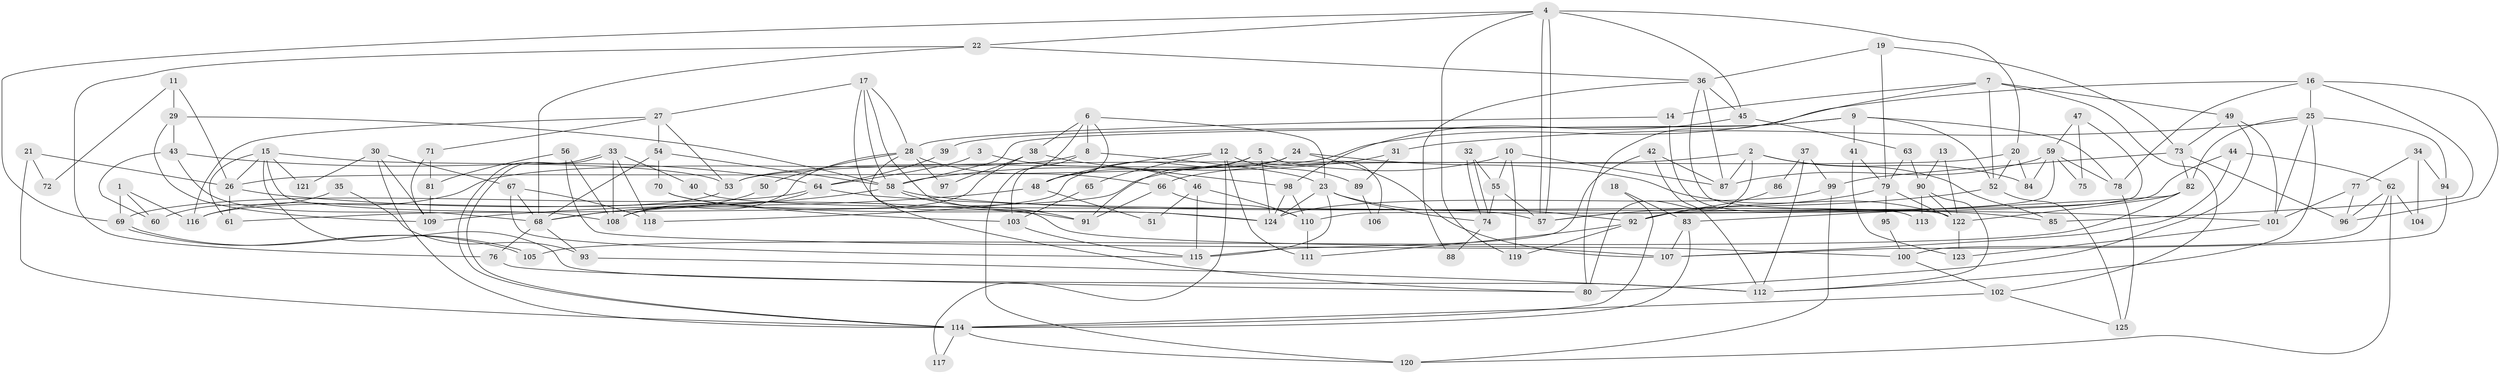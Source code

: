 // coarse degree distribution, {5: 0.1891891891891892, 6: 0.13513513513513514, 2: 0.16216216216216217, 4: 0.13513513513513514, 3: 0.21621621621621623, 12: 0.05405405405405406, 7: 0.02702702702702703, 11: 0.05405405405405406, 18: 0.02702702702702703}
// Generated by graph-tools (version 1.1) at 2025/52/03/04/25 21:52:43]
// undirected, 125 vertices, 250 edges
graph export_dot {
graph [start="1"]
  node [color=gray90,style=filled];
  1;
  2;
  3;
  4;
  5;
  6;
  7;
  8;
  9;
  10;
  11;
  12;
  13;
  14;
  15;
  16;
  17;
  18;
  19;
  20;
  21;
  22;
  23;
  24;
  25;
  26;
  27;
  28;
  29;
  30;
  31;
  32;
  33;
  34;
  35;
  36;
  37;
  38;
  39;
  40;
  41;
  42;
  43;
  44;
  45;
  46;
  47;
  48;
  49;
  50;
  51;
  52;
  53;
  54;
  55;
  56;
  57;
  58;
  59;
  60;
  61;
  62;
  63;
  64;
  65;
  66;
  67;
  68;
  69;
  70;
  71;
  72;
  73;
  74;
  75;
  76;
  77;
  78;
  79;
  80;
  81;
  82;
  83;
  84;
  85;
  86;
  87;
  88;
  89;
  90;
  91;
  92;
  93;
  94;
  95;
  96;
  97;
  98;
  99;
  100;
  101;
  102;
  103;
  104;
  105;
  106;
  107;
  108;
  109;
  110;
  111;
  112;
  113;
  114;
  115;
  116;
  117;
  118;
  119;
  120;
  121;
  122;
  123;
  124;
  125;
  1 -- 69;
  1 -- 116;
  1 -- 60;
  2 -- 85;
  2 -- 80;
  2 -- 66;
  2 -- 84;
  2 -- 87;
  3 -- 46;
  3 -- 64;
  4 -- 57;
  4 -- 57;
  4 -- 22;
  4 -- 20;
  4 -- 45;
  4 -- 69;
  4 -- 119;
  5 -- 124;
  5 -- 91;
  5 -- 48;
  5 -- 106;
  6 -- 8;
  6 -- 23;
  6 -- 38;
  6 -- 48;
  6 -- 120;
  7 -- 102;
  7 -- 49;
  7 -- 14;
  7 -- 52;
  7 -- 80;
  8 -- 23;
  8 -- 103;
  8 -- 116;
  9 -- 52;
  9 -- 58;
  9 -- 39;
  9 -- 41;
  9 -- 78;
  10 -- 55;
  10 -- 87;
  10 -- 61;
  10 -- 119;
  11 -- 26;
  11 -- 29;
  11 -- 72;
  12 -- 48;
  12 -- 111;
  12 -- 65;
  12 -- 89;
  12 -- 117;
  13 -- 90;
  13 -- 122;
  14 -- 28;
  14 -- 113;
  15 -- 112;
  15 -- 108;
  15 -- 26;
  15 -- 53;
  15 -- 61;
  15 -- 121;
  16 -- 53;
  16 -- 25;
  16 -- 78;
  16 -- 85;
  16 -- 96;
  17 -- 124;
  17 -- 58;
  17 -- 27;
  17 -- 28;
  17 -- 100;
  18 -- 83;
  18 -- 114;
  19 -- 79;
  19 -- 36;
  19 -- 73;
  20 -- 53;
  20 -- 52;
  20 -- 84;
  21 -- 26;
  21 -- 114;
  21 -- 72;
  22 -- 76;
  22 -- 68;
  22 -- 36;
  23 -- 92;
  23 -- 124;
  23 -- 74;
  23 -- 115;
  24 -- 26;
  24 -- 122;
  24 -- 107;
  24 -- 118;
  25 -- 101;
  25 -- 82;
  25 -- 31;
  25 -- 94;
  25 -- 112;
  26 -- 61;
  26 -- 91;
  27 -- 116;
  27 -- 53;
  27 -- 54;
  27 -- 71;
  28 -- 108;
  28 -- 50;
  28 -- 66;
  28 -- 80;
  28 -- 97;
  29 -- 109;
  29 -- 58;
  29 -- 43;
  30 -- 109;
  30 -- 114;
  30 -- 67;
  30 -- 121;
  31 -- 58;
  31 -- 89;
  32 -- 74;
  32 -- 74;
  32 -- 55;
  33 -- 114;
  33 -- 114;
  33 -- 118;
  33 -- 40;
  33 -- 108;
  34 -- 77;
  34 -- 94;
  34 -- 104;
  35 -- 93;
  35 -- 60;
  36 -- 87;
  36 -- 45;
  36 -- 88;
  36 -- 122;
  37 -- 99;
  37 -- 112;
  37 -- 86;
  38 -- 98;
  38 -- 97;
  38 -- 108;
  39 -- 64;
  40 -- 57;
  41 -- 123;
  41 -- 79;
  42 -- 87;
  42 -- 115;
  42 -- 112;
  43 -- 64;
  43 -- 60;
  43 -- 68;
  44 -- 107;
  44 -- 92;
  44 -- 62;
  45 -- 63;
  45 -- 98;
  46 -- 115;
  46 -- 110;
  46 -- 51;
  47 -- 57;
  47 -- 59;
  47 -- 75;
  48 -- 51;
  48 -- 109;
  49 -- 80;
  49 -- 73;
  49 -- 101;
  50 -- 68;
  52 -- 57;
  52 -- 125;
  53 -- 116;
  54 -- 58;
  54 -- 68;
  54 -- 70;
  55 -- 57;
  55 -- 74;
  56 -- 108;
  56 -- 107;
  56 -- 81;
  58 -- 91;
  58 -- 68;
  58 -- 85;
  59 -- 84;
  59 -- 78;
  59 -- 75;
  59 -- 87;
  59 -- 110;
  62 -- 100;
  62 -- 96;
  62 -- 104;
  62 -- 120;
  63 -- 90;
  63 -- 79;
  64 -- 69;
  64 -- 108;
  64 -- 101;
  65 -- 103;
  66 -- 91;
  66 -- 110;
  67 -- 68;
  67 -- 115;
  67 -- 118;
  68 -- 76;
  68 -- 93;
  69 -- 105;
  69 -- 105;
  70 -- 124;
  70 -- 103;
  71 -- 109;
  71 -- 81;
  73 -- 96;
  73 -- 82;
  73 -- 99;
  74 -- 88;
  76 -- 80;
  77 -- 101;
  77 -- 96;
  78 -- 125;
  79 -- 92;
  79 -- 95;
  79 -- 122;
  81 -- 109;
  82 -- 122;
  82 -- 83;
  82 -- 105;
  83 -- 114;
  83 -- 107;
  86 -- 92;
  89 -- 106;
  90 -- 122;
  90 -- 112;
  90 -- 113;
  92 -- 119;
  92 -- 111;
  93 -- 112;
  94 -- 107;
  95 -- 100;
  98 -- 110;
  98 -- 124;
  99 -- 120;
  99 -- 124;
  100 -- 102;
  101 -- 123;
  102 -- 125;
  102 -- 114;
  103 -- 115;
  110 -- 111;
  114 -- 120;
  114 -- 117;
  122 -- 123;
}
